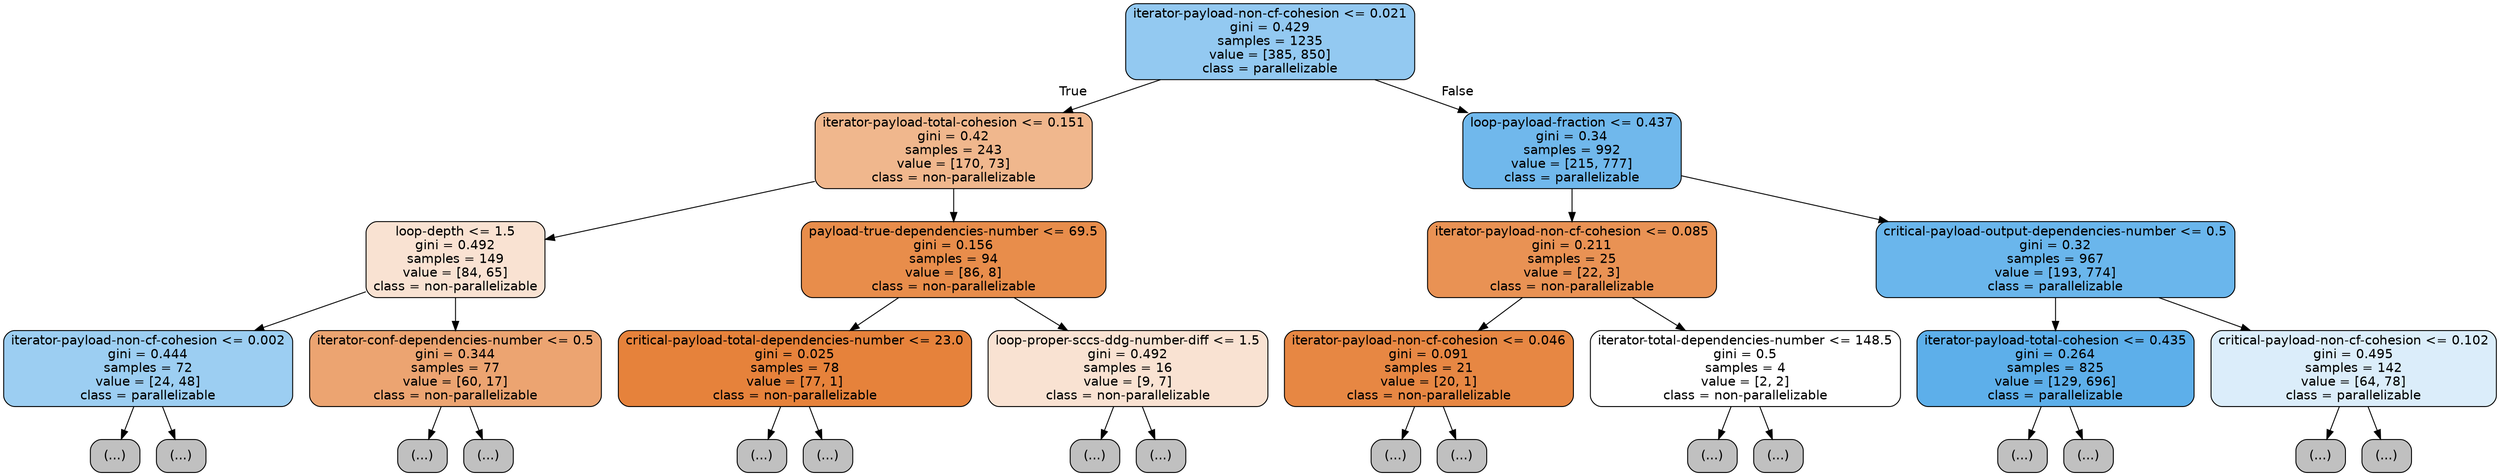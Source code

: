 digraph Tree {
node [shape=box, style="filled, rounded", color="black", fontname=helvetica] ;
edge [fontname=helvetica] ;
0 [label="iterator-payload-non-cf-cohesion <= 0.021\ngini = 0.429\nsamples = 1235\nvalue = [385, 850]\nclass = parallelizable", fillcolor="#399de58b"] ;
1 [label="iterator-payload-total-cohesion <= 0.151\ngini = 0.42\nsamples = 243\nvalue = [170, 73]\nclass = non-parallelizable", fillcolor="#e5813992"] ;
0 -> 1 [labeldistance=2.5, labelangle=45, headlabel="True"] ;
2 [label="loop-depth <= 1.5\ngini = 0.492\nsamples = 149\nvalue = [84, 65]\nclass = non-parallelizable", fillcolor="#e581393a"] ;
1 -> 2 ;
3 [label="iterator-payload-non-cf-cohesion <= 0.002\ngini = 0.444\nsamples = 72\nvalue = [24, 48]\nclass = parallelizable", fillcolor="#399de57f"] ;
2 -> 3 ;
4 [label="(...)", fillcolor="#C0C0C0"] ;
3 -> 4 ;
17 [label="(...)", fillcolor="#C0C0C0"] ;
3 -> 17 ;
32 [label="iterator-conf-dependencies-number <= 0.5\ngini = 0.344\nsamples = 77\nvalue = [60, 17]\nclass = non-parallelizable", fillcolor="#e58139b7"] ;
2 -> 32 ;
33 [label="(...)", fillcolor="#C0C0C0"] ;
32 -> 33 ;
48 [label="(...)", fillcolor="#C0C0C0"] ;
32 -> 48 ;
51 [label="payload-true-dependencies-number <= 69.5\ngini = 0.156\nsamples = 94\nvalue = [86, 8]\nclass = non-parallelizable", fillcolor="#e58139e7"] ;
1 -> 51 ;
52 [label="critical-payload-total-dependencies-number <= 23.0\ngini = 0.025\nsamples = 78\nvalue = [77, 1]\nclass = non-parallelizable", fillcolor="#e58139fc"] ;
51 -> 52 ;
53 [label="(...)", fillcolor="#C0C0C0"] ;
52 -> 53 ;
54 [label="(...)", fillcolor="#C0C0C0"] ;
52 -> 54 ;
57 [label="loop-proper-sccs-ddg-number-diff <= 1.5\ngini = 0.492\nsamples = 16\nvalue = [9, 7]\nclass = non-parallelizable", fillcolor="#e5813939"] ;
51 -> 57 ;
58 [label="(...)", fillcolor="#C0C0C0"] ;
57 -> 58 ;
63 [label="(...)", fillcolor="#C0C0C0"] ;
57 -> 63 ;
64 [label="loop-payload-fraction <= 0.437\ngini = 0.34\nsamples = 992\nvalue = [215, 777]\nclass = parallelizable", fillcolor="#399de5b8"] ;
0 -> 64 [labeldistance=2.5, labelangle=-45, headlabel="False"] ;
65 [label="iterator-payload-non-cf-cohesion <= 0.085\ngini = 0.211\nsamples = 25\nvalue = [22, 3]\nclass = non-parallelizable", fillcolor="#e58139dc"] ;
64 -> 65 ;
66 [label="iterator-payload-non-cf-cohesion <= 0.046\ngini = 0.091\nsamples = 21\nvalue = [20, 1]\nclass = non-parallelizable", fillcolor="#e58139f2"] ;
65 -> 66 ;
67 [label="(...)", fillcolor="#C0C0C0"] ;
66 -> 67 ;
70 [label="(...)", fillcolor="#C0C0C0"] ;
66 -> 70 ;
71 [label="iterator-total-dependencies-number <= 148.5\ngini = 0.5\nsamples = 4\nvalue = [2, 2]\nclass = non-parallelizable", fillcolor="#e5813900"] ;
65 -> 71 ;
72 [label="(...)", fillcolor="#C0C0C0"] ;
71 -> 72 ;
73 [label="(...)", fillcolor="#C0C0C0"] ;
71 -> 73 ;
74 [label="critical-payload-output-dependencies-number <= 0.5\ngini = 0.32\nsamples = 967\nvalue = [193, 774]\nclass = parallelizable", fillcolor="#399de5bf"] ;
64 -> 74 ;
75 [label="iterator-payload-total-cohesion <= 0.435\ngini = 0.264\nsamples = 825\nvalue = [129, 696]\nclass = parallelizable", fillcolor="#399de5d0"] ;
74 -> 75 ;
76 [label="(...)", fillcolor="#C0C0C0"] ;
75 -> 76 ;
175 [label="(...)", fillcolor="#C0C0C0"] ;
75 -> 175 ;
236 [label="critical-payload-non-cf-cohesion <= 0.102\ngini = 0.495\nsamples = 142\nvalue = [64, 78]\nclass = parallelizable", fillcolor="#399de52e"] ;
74 -> 236 ;
237 [label="(...)", fillcolor="#C0C0C0"] ;
236 -> 237 ;
258 [label="(...)", fillcolor="#C0C0C0"] ;
236 -> 258 ;
}